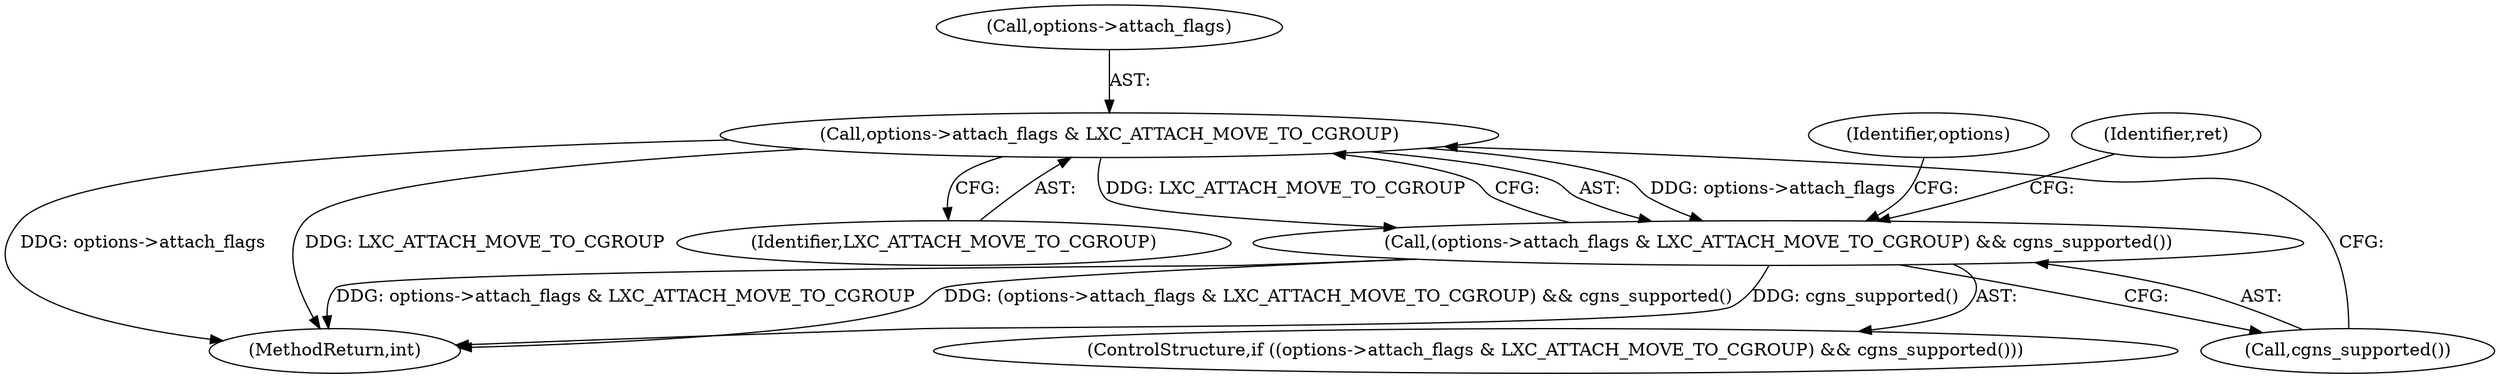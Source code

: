 digraph "0_lxc_81f466d05f2a89cb4f122ef7f593ff3f279b165c_1@pointer" {
"1000680" [label="(Call,options->attach_flags & LXC_ATTACH_MOVE_TO_CGROUP)"];
"1000679" [label="(Call,(options->attach_flags & LXC_ATTACH_MOVE_TO_CGROUP) && cgns_supported())"];
"1000679" [label="(Call,(options->attach_flags & LXC_ATTACH_MOVE_TO_CGROUP) && cgns_supported())"];
"1000688" [label="(Identifier,options)"];
"1000681" [label="(Call,options->attach_flags)"];
"1000684" [label="(Identifier,LXC_ATTACH_MOVE_TO_CGROUP)"];
"1000791" [label="(MethodReturn,int)"];
"1000680" [label="(Call,options->attach_flags & LXC_ATTACH_MOVE_TO_CGROUP)"];
"1000692" [label="(Identifier,ret)"];
"1000678" [label="(ControlStructure,if ((options->attach_flags & LXC_ATTACH_MOVE_TO_CGROUP) && cgns_supported()))"];
"1000685" [label="(Call,cgns_supported())"];
"1000680" -> "1000679"  [label="AST: "];
"1000680" -> "1000684"  [label="CFG: "];
"1000681" -> "1000680"  [label="AST: "];
"1000684" -> "1000680"  [label="AST: "];
"1000685" -> "1000680"  [label="CFG: "];
"1000679" -> "1000680"  [label="CFG: "];
"1000680" -> "1000791"  [label="DDG: options->attach_flags"];
"1000680" -> "1000791"  [label="DDG: LXC_ATTACH_MOVE_TO_CGROUP"];
"1000680" -> "1000679"  [label="DDG: options->attach_flags"];
"1000680" -> "1000679"  [label="DDG: LXC_ATTACH_MOVE_TO_CGROUP"];
"1000679" -> "1000678"  [label="AST: "];
"1000679" -> "1000685"  [label="CFG: "];
"1000685" -> "1000679"  [label="AST: "];
"1000688" -> "1000679"  [label="CFG: "];
"1000692" -> "1000679"  [label="CFG: "];
"1000679" -> "1000791"  [label="DDG: options->attach_flags & LXC_ATTACH_MOVE_TO_CGROUP"];
"1000679" -> "1000791"  [label="DDG: (options->attach_flags & LXC_ATTACH_MOVE_TO_CGROUP) && cgns_supported()"];
"1000679" -> "1000791"  [label="DDG: cgns_supported()"];
}
